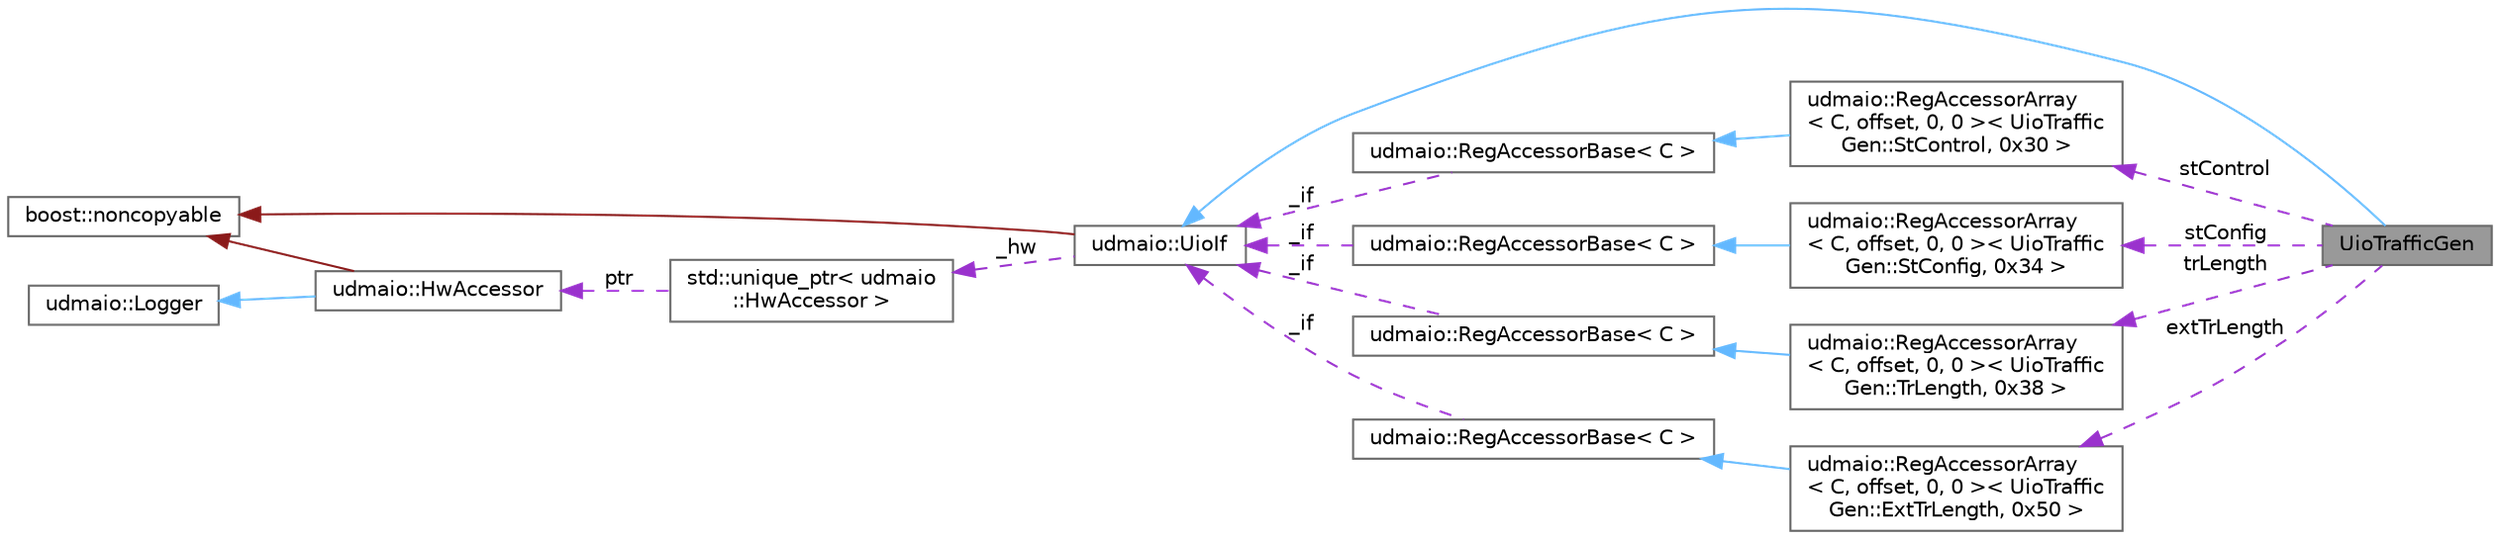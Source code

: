 digraph "UioTrafficGen"
{
 // INTERACTIVE_SVG=YES
 // LATEX_PDF_SIZE
  bgcolor="transparent";
  edge [fontname=Helvetica,fontsize=10,labelfontname=Helvetica,labelfontsize=10];
  node [fontname=Helvetica,fontsize=10,shape=box,height=0.2,width=0.4];
  rankdir="LR";
  Node1 [label="UioTrafficGen",height=0.2,width=0.4,color="gray40", fillcolor="grey60", style="filled", fontcolor="black",tooltip="Interface to LFSR core of the demo application."];
  Node2 -> Node1 [dir="back",color="steelblue1",style="solid"];
  Node2 [label="udmaio::UioIf",height=0.2,width=0.4,color="gray40", fillcolor="white", style="filled",URL="$classudmaio_1_1_uio_if.html",tooltip="Base class for UIO interfaces."];
  Node3 -> Node2 [dir="back",color="firebrick4",style="solid"];
  Node3 [label="boost::noncopyable",height=0.2,width=0.4,color="gray40", fillcolor="white", style="filled",tooltip=" "];
  Node4 -> Node2 [dir="back",color="darkorchid3",style="dashed",label=" _hw" ];
  Node4 [label="std::unique_ptr\< udmaio\l::HwAccessor \>",height=0.2,width=0.4,color="gray40", fillcolor="white", style="filled",tooltip=" "];
  Node5 -> Node4 [dir="back",color="darkorchid3",style="dashed",label=" ptr" ];
  Node5 [label="udmaio::HwAccessor",height=0.2,width=0.4,color="gray40", fillcolor="white", style="filled",URL="$classudmaio_1_1_hw_accessor.html",tooltip="Base class for hardware access."];
  Node6 -> Node5 [dir="back",color="steelblue1",style="solid"];
  Node6 [label="udmaio::Logger",height=0.2,width=0.4,color="gray40", fillcolor="white", style="filled",URL="$structudmaio_1_1_logger.html",tooltip=" "];
  Node3 -> Node5 [dir="back",color="firebrick4",style="solid"];
  Node7 -> Node1 [dir="back",color="darkorchid3",style="dashed",label=" stControl" ];
  Node7 [label="udmaio::RegAccessorArray\l\< C, offset, 0, 0 \>\< UioTraffic\lGen::StControl, 0x30 \>",height=0.2,width=0.4,color="gray40", fillcolor="white", style="filled",URL="$classudmaio_1_1_reg_accessor_array_3_01_c_00_01offset_00_010_00_010_01_4.html",tooltip=" "];
  Node8 -> Node7 [dir="back",color="steelblue1",style="solid"];
  Node8 [label="udmaio::RegAccessorBase\< C \>",height=0.2,width=0.4,color="gray40", fillcolor="white", style="filled",URL="$classudmaio_1_1_reg_accessor_base.html",tooltip="Base class implementing register access. Only used by subclasses, not used directly."];
  Node2 -> Node8 [dir="back",color="darkorchid3",style="dashed",label=" _if" ];
  Node9 -> Node1 [dir="back",color="darkorchid3",style="dashed",label=" stConfig" ];
  Node9 [label="udmaio::RegAccessorArray\l\< C, offset, 0, 0 \>\< UioTraffic\lGen::StConfig, 0x34 \>",height=0.2,width=0.4,color="gray40", fillcolor="white", style="filled",URL="$classudmaio_1_1_reg_accessor_array_3_01_c_00_01offset_00_010_00_010_01_4.html",tooltip=" "];
  Node10 -> Node9 [dir="back",color="steelblue1",style="solid"];
  Node10 [label="udmaio::RegAccessorBase\< C \>",height=0.2,width=0.4,color="gray40", fillcolor="white", style="filled",URL="$classudmaio_1_1_reg_accessor_base.html",tooltip="Base class implementing register access. Only used by subclasses, not used directly."];
  Node2 -> Node10 [dir="back",color="darkorchid3",style="dashed",label=" _if" ];
  Node11 -> Node1 [dir="back",color="darkorchid3",style="dashed",label=" trLength" ];
  Node11 [label="udmaio::RegAccessorArray\l\< C, offset, 0, 0 \>\< UioTraffic\lGen::TrLength, 0x38 \>",height=0.2,width=0.4,color="gray40", fillcolor="white", style="filled",URL="$classudmaio_1_1_reg_accessor_array_3_01_c_00_01offset_00_010_00_010_01_4.html",tooltip=" "];
  Node12 -> Node11 [dir="back",color="steelblue1",style="solid"];
  Node12 [label="udmaio::RegAccessorBase\< C \>",height=0.2,width=0.4,color="gray40", fillcolor="white", style="filled",URL="$classudmaio_1_1_reg_accessor_base.html",tooltip="Base class implementing register access. Only used by subclasses, not used directly."];
  Node2 -> Node12 [dir="back",color="darkorchid3",style="dashed",label=" _if" ];
  Node13 -> Node1 [dir="back",color="darkorchid3",style="dashed",label=" extTrLength" ];
  Node13 [label="udmaio::RegAccessorArray\l\< C, offset, 0, 0 \>\< UioTraffic\lGen::ExtTrLength, 0x50 \>",height=0.2,width=0.4,color="gray40", fillcolor="white", style="filled",URL="$classudmaio_1_1_reg_accessor_array_3_01_c_00_01offset_00_010_00_010_01_4.html",tooltip=" "];
  Node14 -> Node13 [dir="back",color="steelblue1",style="solid"];
  Node14 [label="udmaio::RegAccessorBase\< C \>",height=0.2,width=0.4,color="gray40", fillcolor="white", style="filled",URL="$classudmaio_1_1_reg_accessor_base.html",tooltip="Base class implementing register access. Only used by subclasses, not used directly."];
  Node2 -> Node14 [dir="back",color="darkorchid3",style="dashed",label=" _if" ];
}
